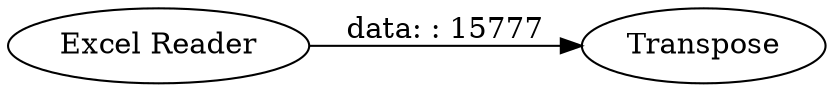 digraph {
	"-485782401299859562_2" [label=Transpose]
	"-485782401299859562_1" [label="Excel Reader"]
	"-485782401299859562_1" -> "-485782401299859562_2" [label="data: : 15777"]
	rankdir=LR
}
